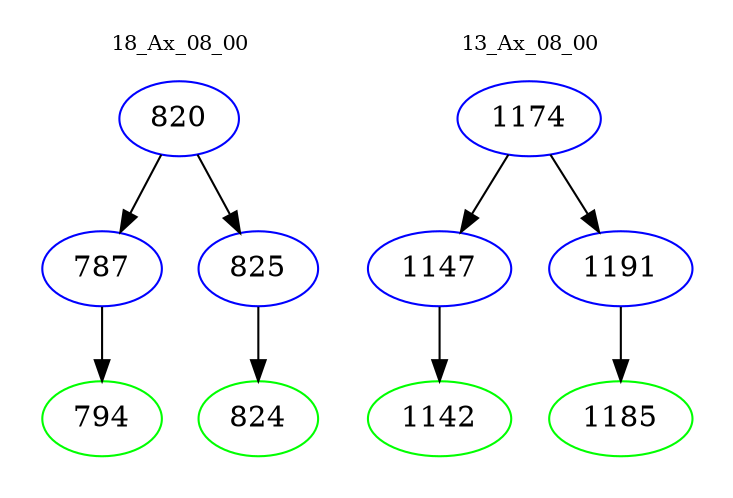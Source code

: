 digraph{
subgraph cluster_0 {
color = white
label = "18_Ax_08_00";
fontsize=10;
T0_820 [label="820", color="blue"]
T0_820 -> T0_787 [color="black"]
T0_787 [label="787", color="blue"]
T0_787 -> T0_794 [color="black"]
T0_794 [label="794", color="green"]
T0_820 -> T0_825 [color="black"]
T0_825 [label="825", color="blue"]
T0_825 -> T0_824 [color="black"]
T0_824 [label="824", color="green"]
}
subgraph cluster_1 {
color = white
label = "13_Ax_08_00";
fontsize=10;
T1_1174 [label="1174", color="blue"]
T1_1174 -> T1_1147 [color="black"]
T1_1147 [label="1147", color="blue"]
T1_1147 -> T1_1142 [color="black"]
T1_1142 [label="1142", color="green"]
T1_1174 -> T1_1191 [color="black"]
T1_1191 [label="1191", color="blue"]
T1_1191 -> T1_1185 [color="black"]
T1_1185 [label="1185", color="green"]
}
}
